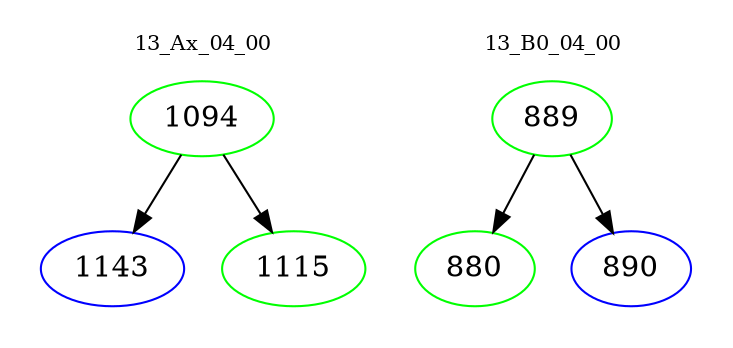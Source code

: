 digraph{
subgraph cluster_0 {
color = white
label = "13_Ax_04_00";
fontsize=10;
T0_1094 [label="1094", color="green"]
T0_1094 -> T0_1143 [color="black"]
T0_1143 [label="1143", color="blue"]
T0_1094 -> T0_1115 [color="black"]
T0_1115 [label="1115", color="green"]
}
subgraph cluster_1 {
color = white
label = "13_B0_04_00";
fontsize=10;
T1_889 [label="889", color="green"]
T1_889 -> T1_880 [color="black"]
T1_880 [label="880", color="green"]
T1_889 -> T1_890 [color="black"]
T1_890 [label="890", color="blue"]
}
}
